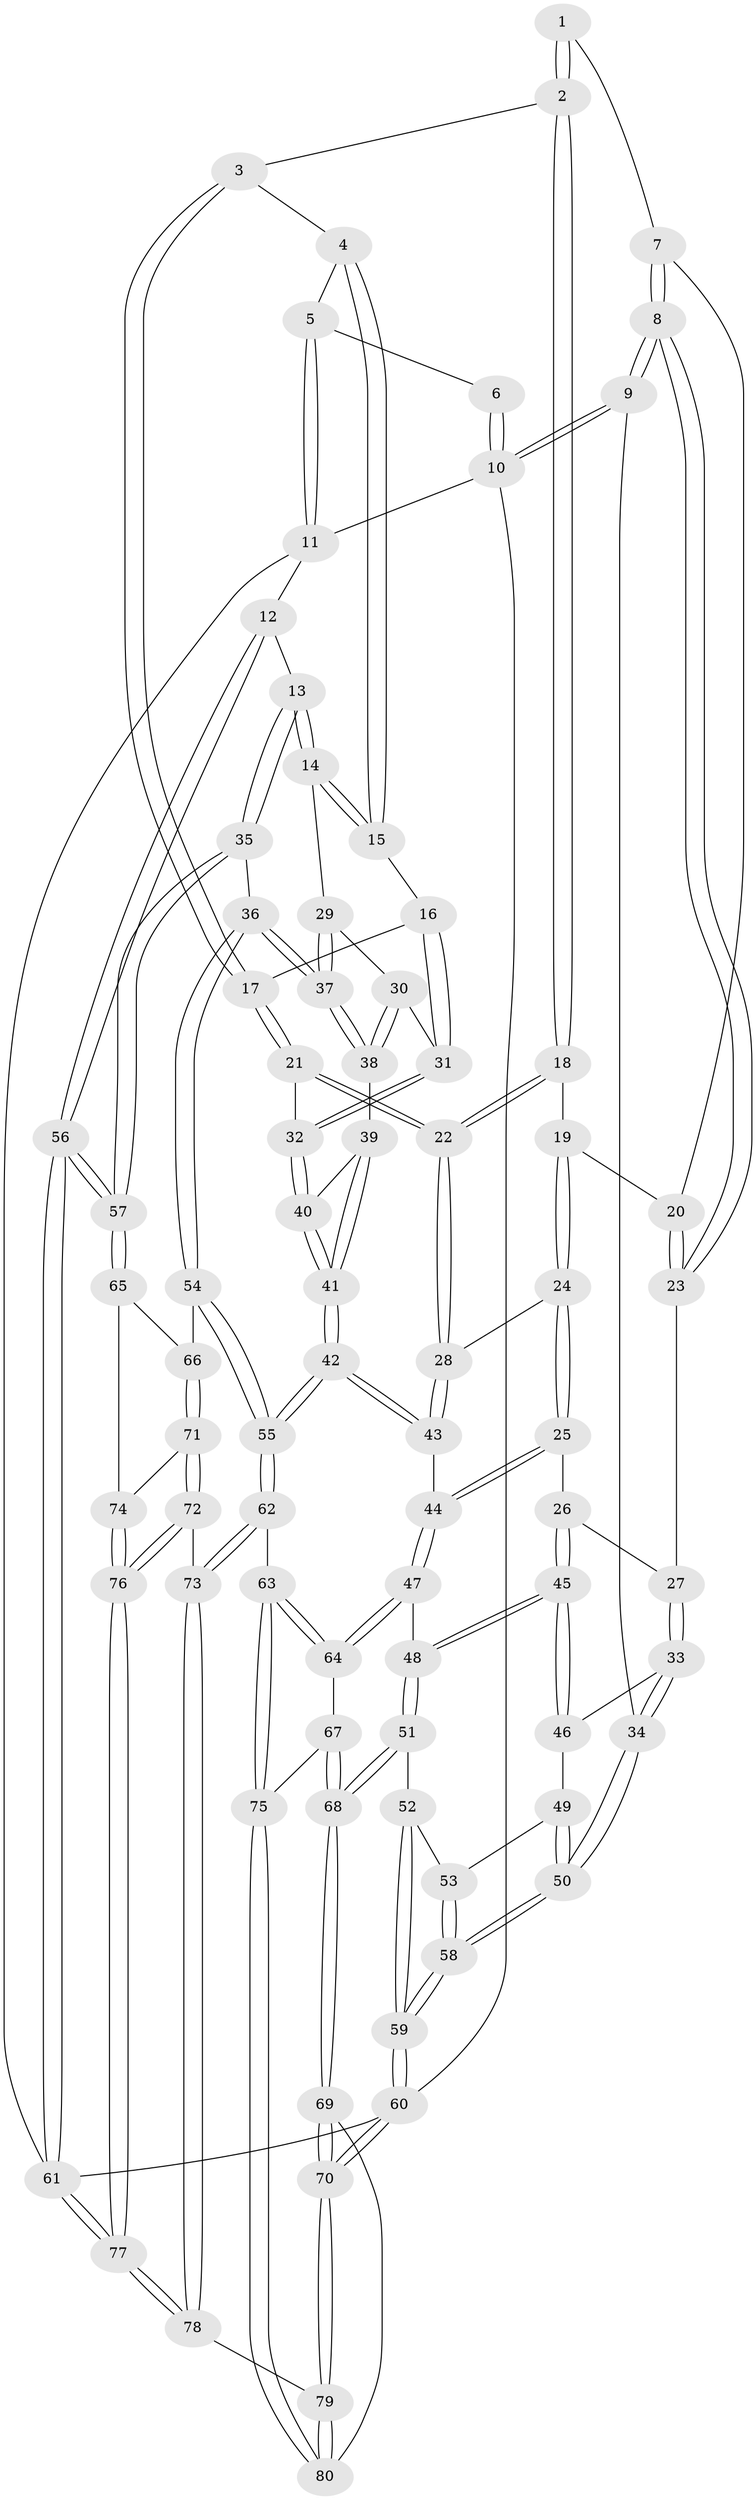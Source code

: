 // Generated by graph-tools (version 1.1) at 2025/27/03/09/25 03:27:13]
// undirected, 80 vertices, 197 edges
graph export_dot {
graph [start="1"]
  node [color=gray90,style=filled];
  1 [pos="+0.3724115758267312+0"];
  2 [pos="+0.49045998263283314+0.05964399382562892"];
  3 [pos="+0.5208622331404266+0.07396493883876754"];
  4 [pos="+0.9370401288565531+0"];
  5 [pos="+1+0"];
  6 [pos="+0.37089484022888364+0"];
  7 [pos="+0.2715295860117982+0.05463037986214848"];
  8 [pos="+0+0.15520862148611597"];
  9 [pos="+0+0.14592132657665274"];
  10 [pos="+0+0"];
  11 [pos="+1+0"];
  12 [pos="+1+0.36732829710721354"];
  13 [pos="+1+0.3529303320441176"];
  14 [pos="+0.9908835484563006+0.3474438543938636"];
  15 [pos="+0.8387244993881885+0.14269038594893424"];
  16 [pos="+0.7304476599160601+0.20835481114931204"];
  17 [pos="+0.7303171637302488+0.2083700895324852"];
  18 [pos="+0.47956589855099113+0.18363500641908218"];
  19 [pos="+0.4083304271700686+0.2843269405692958"];
  20 [pos="+0.2369789569415536+0.18652878740665266"];
  21 [pos="+0.597962402859655+0.37899515532350303"];
  22 [pos="+0.5775725306281595+0.382257957013836"];
  23 [pos="+0.18230198174826304+0.2884449934383072"];
  24 [pos="+0.40585428996135203+0.33385275568261874"];
  25 [pos="+0.3120904619548305+0.4122945338021252"];
  26 [pos="+0.2785828519580988+0.40289325030379"];
  27 [pos="+0.18609781996485533+0.3071856017187251"];
  28 [pos="+0.5768816557813885+0.38270459385433686"];
  29 [pos="+0.9877641103814659+0.3492787871676584"];
  30 [pos="+0.8311523598142355+0.40492250229862403"];
  31 [pos="+0.8233270245477985+0.39814978175293253"];
  32 [pos="+0.6437898100762754+0.4171650495067801"];
  33 [pos="+0.059706748518795275+0.44913118437459915"];
  34 [pos="+0+0.4164115904102447"];
  35 [pos="+0.909623399502699+0.6100166417358039"];
  36 [pos="+0.8806344166056301+0.6042368173468408"];
  37 [pos="+0.8767194559240651+0.5988845807825346"];
  38 [pos="+0.8161664203558584+0.5418966915991058"];
  39 [pos="+0.8160015373943398+0.5418959757746525"];
  40 [pos="+0.6694701108965054+0.4627730356412818"];
  41 [pos="+0.6281627093303362+0.6281908116272541"];
  42 [pos="+0.5908580519747311+0.6659877559695103"];
  43 [pos="+0.4592807912809139+0.5652847352556306"];
  44 [pos="+0.4350223283740583+0.5660765549723568"];
  45 [pos="+0.1789373789212156+0.5618913642806153"];
  46 [pos="+0.09801351358724482+0.5256475649774529"];
  47 [pos="+0.3626848000067324+0.6323854769108797"];
  48 [pos="+0.22179916414256845+0.6614716515329148"];
  49 [pos="+0.06355344090071603+0.564248576656905"];
  50 [pos="+0+0.5149260087985686"];
  51 [pos="+0.18449534718470226+0.7204336160285779"];
  52 [pos="+0.1471901394158691+0.7271408874337323"];
  53 [pos="+0.03624920409752952+0.6208108265007727"];
  54 [pos="+0.7810679040754807+0.7572440439509704"];
  55 [pos="+0.6153440839786458+0.7461110389091383"];
  56 [pos="+1+0.6828292583876998"];
  57 [pos="+1+0.6800081121457879"];
  58 [pos="+0+0.6850700866834578"];
  59 [pos="+0+1"];
  60 [pos="+0+1"];
  61 [pos="+1+1"];
  62 [pos="+0.589081216845123+0.7978412808200563"];
  63 [pos="+0.537422141665398+0.8208645542064574"];
  64 [pos="+0.38970709869165115+0.7616389269282163"];
  65 [pos="+0.9609399887096138+0.7852902923191989"];
  66 [pos="+0.7898560507899917+0.7700406316927095"];
  67 [pos="+0.3392861916895671+0.8257349079061934"];
  68 [pos="+0.26516588396968277+0.8736874076341656"];
  69 [pos="+0.2636487022681493+0.8936929743759672"];
  70 [pos="+0+1"];
  71 [pos="+0.7911042925977239+0.7740081294230123"];
  72 [pos="+0.8039336223939821+0.9729408249480522"];
  73 [pos="+0.6131454402988974+0.852446766917532"];
  74 [pos="+0.9157280741123744+0.8589472039913534"];
  75 [pos="+0.4853106870417356+0.8811375910232221"];
  76 [pos="+0.9357680373566117+1"];
  77 [pos="+0.9612821451083855+1"];
  78 [pos="+0.6092870254254191+1"];
  79 [pos="+0.5136483948789929+1"];
  80 [pos="+0.4471725314331332+0.9596077885096205"];
  1 -- 2;
  1 -- 2;
  1 -- 7;
  2 -- 3;
  2 -- 18;
  2 -- 18;
  3 -- 4;
  3 -- 17;
  3 -- 17;
  4 -- 5;
  4 -- 15;
  4 -- 15;
  5 -- 6;
  5 -- 11;
  5 -- 11;
  6 -- 10;
  6 -- 10;
  7 -- 8;
  7 -- 8;
  7 -- 20;
  8 -- 9;
  8 -- 9;
  8 -- 23;
  8 -- 23;
  9 -- 10;
  9 -- 10;
  9 -- 34;
  10 -- 11;
  10 -- 60;
  11 -- 12;
  11 -- 61;
  12 -- 13;
  12 -- 56;
  12 -- 56;
  13 -- 14;
  13 -- 14;
  13 -- 35;
  13 -- 35;
  14 -- 15;
  14 -- 15;
  14 -- 29;
  15 -- 16;
  16 -- 17;
  16 -- 31;
  16 -- 31;
  17 -- 21;
  17 -- 21;
  18 -- 19;
  18 -- 22;
  18 -- 22;
  19 -- 20;
  19 -- 24;
  19 -- 24;
  20 -- 23;
  20 -- 23;
  21 -- 22;
  21 -- 22;
  21 -- 32;
  22 -- 28;
  22 -- 28;
  23 -- 27;
  24 -- 25;
  24 -- 25;
  24 -- 28;
  25 -- 26;
  25 -- 44;
  25 -- 44;
  26 -- 27;
  26 -- 45;
  26 -- 45;
  27 -- 33;
  27 -- 33;
  28 -- 43;
  28 -- 43;
  29 -- 30;
  29 -- 37;
  29 -- 37;
  30 -- 31;
  30 -- 38;
  30 -- 38;
  31 -- 32;
  31 -- 32;
  32 -- 40;
  32 -- 40;
  33 -- 34;
  33 -- 34;
  33 -- 46;
  34 -- 50;
  34 -- 50;
  35 -- 36;
  35 -- 57;
  35 -- 57;
  36 -- 37;
  36 -- 37;
  36 -- 54;
  36 -- 54;
  37 -- 38;
  37 -- 38;
  38 -- 39;
  39 -- 40;
  39 -- 41;
  39 -- 41;
  40 -- 41;
  40 -- 41;
  41 -- 42;
  41 -- 42;
  42 -- 43;
  42 -- 43;
  42 -- 55;
  42 -- 55;
  43 -- 44;
  44 -- 47;
  44 -- 47;
  45 -- 46;
  45 -- 46;
  45 -- 48;
  45 -- 48;
  46 -- 49;
  47 -- 48;
  47 -- 64;
  47 -- 64;
  48 -- 51;
  48 -- 51;
  49 -- 50;
  49 -- 50;
  49 -- 53;
  50 -- 58;
  50 -- 58;
  51 -- 52;
  51 -- 68;
  51 -- 68;
  52 -- 53;
  52 -- 59;
  52 -- 59;
  53 -- 58;
  53 -- 58;
  54 -- 55;
  54 -- 55;
  54 -- 66;
  55 -- 62;
  55 -- 62;
  56 -- 57;
  56 -- 57;
  56 -- 61;
  56 -- 61;
  57 -- 65;
  57 -- 65;
  58 -- 59;
  58 -- 59;
  59 -- 60;
  59 -- 60;
  60 -- 70;
  60 -- 70;
  60 -- 61;
  61 -- 77;
  61 -- 77;
  62 -- 63;
  62 -- 73;
  62 -- 73;
  63 -- 64;
  63 -- 64;
  63 -- 75;
  63 -- 75;
  64 -- 67;
  65 -- 66;
  65 -- 74;
  66 -- 71;
  66 -- 71;
  67 -- 68;
  67 -- 68;
  67 -- 75;
  68 -- 69;
  68 -- 69;
  69 -- 70;
  69 -- 70;
  69 -- 80;
  70 -- 79;
  70 -- 79;
  71 -- 72;
  71 -- 72;
  71 -- 74;
  72 -- 73;
  72 -- 76;
  72 -- 76;
  73 -- 78;
  73 -- 78;
  74 -- 76;
  74 -- 76;
  75 -- 80;
  75 -- 80;
  76 -- 77;
  76 -- 77;
  77 -- 78;
  77 -- 78;
  78 -- 79;
  79 -- 80;
  79 -- 80;
}

